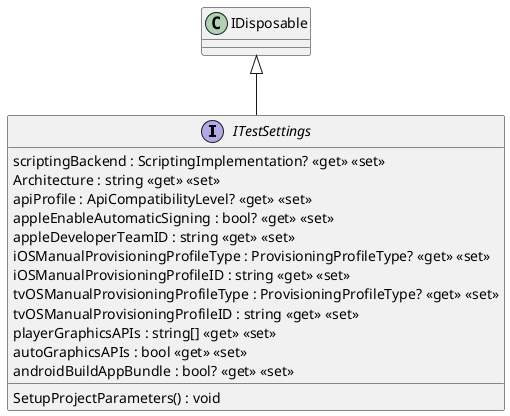 @startuml
interface ITestSettings {
    scriptingBackend : ScriptingImplementation? <<get>> <<set>>
    Architecture : string <<get>> <<set>>
    apiProfile : ApiCompatibilityLevel? <<get>> <<set>>
    appleEnableAutomaticSigning : bool? <<get>> <<set>>
    appleDeveloperTeamID : string <<get>> <<set>>
    iOSManualProvisioningProfileType : ProvisioningProfileType? <<get>> <<set>>
    iOSManualProvisioningProfileID : string <<get>> <<set>>
    tvOSManualProvisioningProfileType : ProvisioningProfileType? <<get>> <<set>>
    tvOSManualProvisioningProfileID : string <<get>> <<set>>
    playerGraphicsAPIs : string[] <<get>> <<set>>
    autoGraphicsAPIs : bool <<get>> <<set>>
    androidBuildAppBundle : bool? <<get>> <<set>>
    SetupProjectParameters() : void
}
IDisposable <|-- ITestSettings
@enduml
